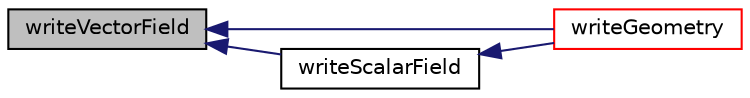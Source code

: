 digraph "writeVectorField"
{
  bgcolor="transparent";
  edge [fontname="Helvetica",fontsize="10",labelfontname="Helvetica",labelfontsize="10"];
  node [fontname="Helvetica",fontsize="10",shape=record];
  rankdir="LR";
  Node1296 [label="writeVectorField",height=0.2,width=0.4,color="black", fillcolor="grey75", style="filled", fontcolor="black"];
  Node1296 -> Node1297 [dir="back",color="midnightblue",fontsize="10",style="solid",fontname="Helvetica"];
  Node1297 [label="writeGeometry",height=0.2,width=0.4,color="red",URL="$a22045.html#aa244e705f8f60b77d5b53fe84933466d",tooltip="Write geometry. "];
  Node1296 -> Node1305 [dir="back",color="midnightblue",fontsize="10",style="solid",fontname="Helvetica"];
  Node1305 [label="writeScalarField",height=0.2,width=0.4,color="black",URL="$a22045.html#a8cfd135436f8106a467405eff79e702c",tooltip="Write scalar field. "];
  Node1305 -> Node1297 [dir="back",color="midnightblue",fontsize="10",style="solid",fontname="Helvetica"];
}
